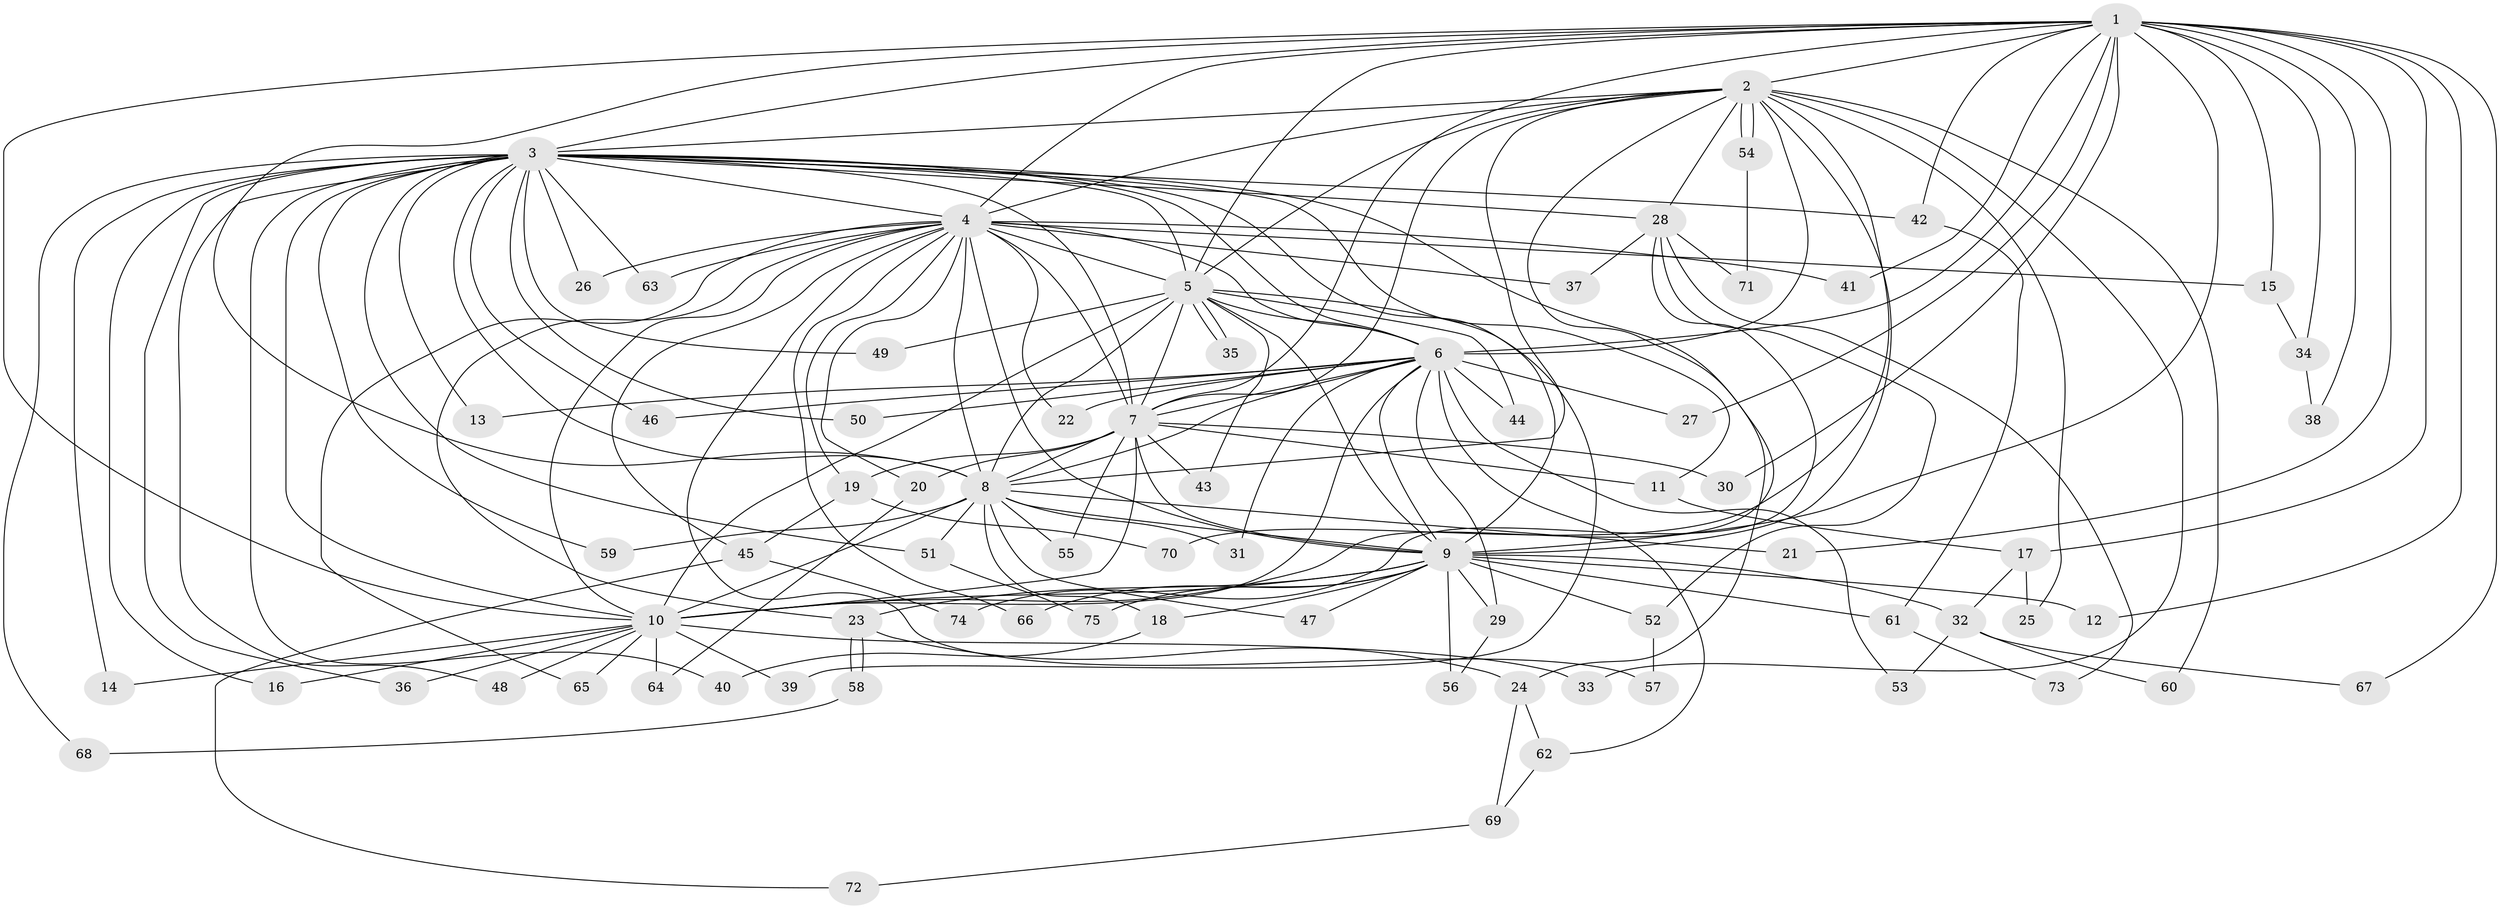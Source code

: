 // Generated by graph-tools (version 1.1) at 2025/25/03/09/25 03:25:46]
// undirected, 75 vertices, 175 edges
graph export_dot {
graph [start="1"]
  node [color=gray90,style=filled];
  1;
  2;
  3;
  4;
  5;
  6;
  7;
  8;
  9;
  10;
  11;
  12;
  13;
  14;
  15;
  16;
  17;
  18;
  19;
  20;
  21;
  22;
  23;
  24;
  25;
  26;
  27;
  28;
  29;
  30;
  31;
  32;
  33;
  34;
  35;
  36;
  37;
  38;
  39;
  40;
  41;
  42;
  43;
  44;
  45;
  46;
  47;
  48;
  49;
  50;
  51;
  52;
  53;
  54;
  55;
  56;
  57;
  58;
  59;
  60;
  61;
  62;
  63;
  64;
  65;
  66;
  67;
  68;
  69;
  70;
  71;
  72;
  73;
  74;
  75;
  1 -- 2;
  1 -- 3;
  1 -- 4;
  1 -- 5;
  1 -- 6;
  1 -- 7;
  1 -- 8;
  1 -- 9;
  1 -- 10;
  1 -- 12;
  1 -- 15;
  1 -- 17;
  1 -- 21;
  1 -- 27;
  1 -- 30;
  1 -- 34;
  1 -- 38;
  1 -- 41;
  1 -- 42;
  1 -- 67;
  2 -- 3;
  2 -- 4;
  2 -- 5;
  2 -- 6;
  2 -- 7;
  2 -- 8;
  2 -- 9;
  2 -- 10;
  2 -- 25;
  2 -- 28;
  2 -- 33;
  2 -- 54;
  2 -- 54;
  2 -- 60;
  2 -- 70;
  3 -- 4;
  3 -- 5;
  3 -- 6;
  3 -- 7;
  3 -- 8;
  3 -- 9;
  3 -- 10;
  3 -- 11;
  3 -- 13;
  3 -- 14;
  3 -- 16;
  3 -- 24;
  3 -- 26;
  3 -- 28;
  3 -- 36;
  3 -- 40;
  3 -- 42;
  3 -- 46;
  3 -- 48;
  3 -- 49;
  3 -- 50;
  3 -- 51;
  3 -- 59;
  3 -- 63;
  3 -- 68;
  4 -- 5;
  4 -- 6;
  4 -- 7;
  4 -- 8;
  4 -- 9;
  4 -- 10;
  4 -- 15;
  4 -- 19;
  4 -- 20;
  4 -- 22;
  4 -- 23;
  4 -- 26;
  4 -- 37;
  4 -- 41;
  4 -- 45;
  4 -- 57;
  4 -- 63;
  4 -- 65;
  4 -- 66;
  5 -- 6;
  5 -- 7;
  5 -- 8;
  5 -- 9;
  5 -- 10;
  5 -- 35;
  5 -- 35;
  5 -- 39;
  5 -- 43;
  5 -- 44;
  5 -- 49;
  6 -- 7;
  6 -- 8;
  6 -- 9;
  6 -- 10;
  6 -- 13;
  6 -- 22;
  6 -- 27;
  6 -- 29;
  6 -- 31;
  6 -- 44;
  6 -- 46;
  6 -- 50;
  6 -- 53;
  6 -- 62;
  7 -- 8;
  7 -- 9;
  7 -- 10;
  7 -- 11;
  7 -- 19;
  7 -- 20;
  7 -- 30;
  7 -- 43;
  7 -- 55;
  8 -- 9;
  8 -- 10;
  8 -- 18;
  8 -- 21;
  8 -- 31;
  8 -- 47;
  8 -- 51;
  8 -- 55;
  8 -- 59;
  9 -- 10;
  9 -- 12;
  9 -- 18;
  9 -- 23;
  9 -- 29;
  9 -- 32;
  9 -- 47;
  9 -- 52;
  9 -- 56;
  9 -- 61;
  9 -- 66;
  9 -- 75;
  10 -- 14;
  10 -- 16;
  10 -- 33;
  10 -- 36;
  10 -- 39;
  10 -- 48;
  10 -- 64;
  10 -- 65;
  11 -- 17;
  15 -- 34;
  17 -- 25;
  17 -- 32;
  18 -- 40;
  19 -- 45;
  19 -- 70;
  20 -- 64;
  23 -- 24;
  23 -- 58;
  23 -- 58;
  24 -- 62;
  24 -- 69;
  28 -- 37;
  28 -- 52;
  28 -- 71;
  28 -- 73;
  28 -- 74;
  29 -- 56;
  32 -- 53;
  32 -- 60;
  32 -- 67;
  34 -- 38;
  42 -- 61;
  45 -- 72;
  45 -- 74;
  51 -- 75;
  52 -- 57;
  54 -- 71;
  58 -- 68;
  61 -- 73;
  62 -- 69;
  69 -- 72;
}
